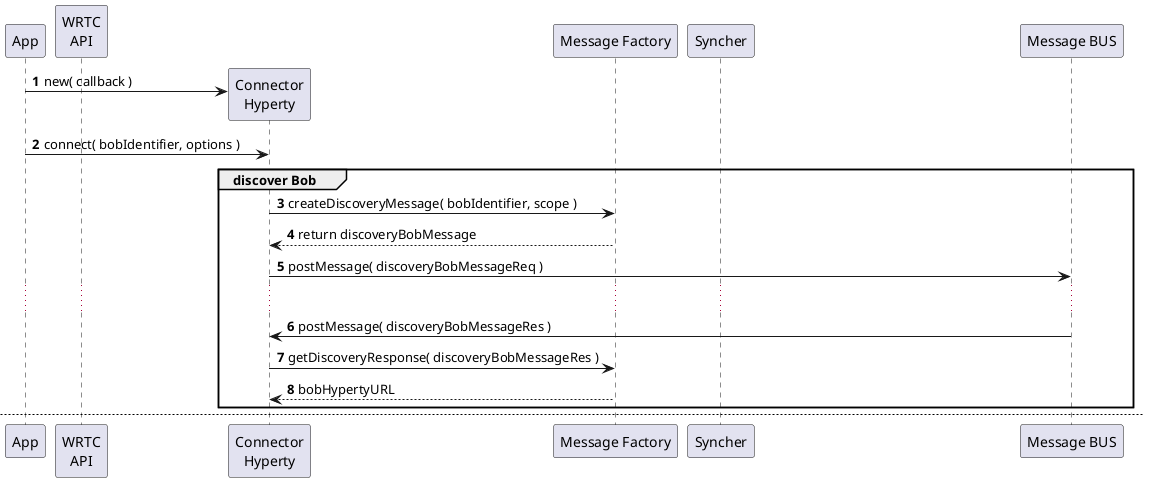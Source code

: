 @startuml
autonumber

participant "App" as app

participant "WRTC\nAPI" as wrtcAPI

participant "Connector\nHyperty" as voiceH

participant "Connection\nData Object" as Conn

participant "Message Factory" as msgF


participant "Syncher" as sync

participant "Message BUS" as bus

create voiceH

app ->  voiceH : new( callback )

app ->  voiceH : connect( bobIdentifier, options )

group discover Bob

voiceH -> msgF : createDiscoveryMessage( bobIdentifier, scope )

voiceH <-- msgF : return discoveryBobMessage

voiceH -> bus : postMessage( discoveryBobMessageReq )

...

voiceH <- bus : postMessage( discoveryBobMessageRes )

voiceH -> msgF : getDiscoveryResponse( discoveryBobMessageRes )

voiceH <-- msgF : bobHypertyURL

end group

newpage

group Connection Invite Bob

voiceH -> wrtcAPI : get CommRsources\n(incl SDP)

voiceH <-- wrtcAPI : return CommResources\n(incl SDP)

voiceH -> sync : create\n( connectionObjSchema, CommResources, bobHypertyURL )

create Conn

sync -> Conn : new()

sync -> sync : Object.observe( connection )

sync -> bus : postMessage( createConnectionObjectReqMsg )

...

sync <- bus : postMessage( createConnectionObjectResOkMsg )

voiceH <-- sync : return connection

end group

app <-- voiceH :  return connection

@enduml
